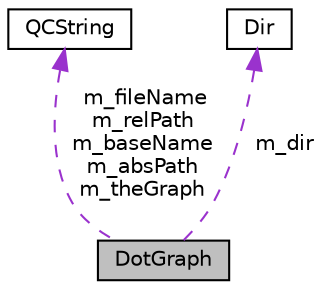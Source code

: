digraph "DotGraph"
{
 // INTERACTIVE_SVG=YES
 // LATEX_PDF_SIZE
  edge [fontname="Helvetica",fontsize="10",labelfontname="Helvetica",labelfontsize="10"];
  node [fontname="Helvetica",fontsize="10",shape=record];
  Node1 [label="DotGraph",height=0.2,width=0.4,color="black", fillcolor="grey75", style="filled", fontcolor="black",tooltip="A dot graph"];
  Node2 -> Node1 [dir="back",color="darkorchid3",fontsize="10",style="dashed",label=" m_fileName\nm_relPath\nm_baseName\nm_absPath\nm_theGraph" ,fontname="Helvetica"];
  Node2 [label="QCString",height=0.2,width=0.4,color="black", fillcolor="white", style="filled",URL="$d9/d45/class_q_c_string.html",tooltip="This is an alternative implementation of QCString."];
  Node3 -> Node1 [dir="back",color="darkorchid3",fontsize="10",style="dashed",label=" m_dir" ,fontname="Helvetica"];
  Node3 [label="Dir",height=0.2,width=0.4,color="black", fillcolor="white", style="filled",URL="$d2/dc2/class_dir.html",tooltip="Class representing a directory in the file system"];
}
